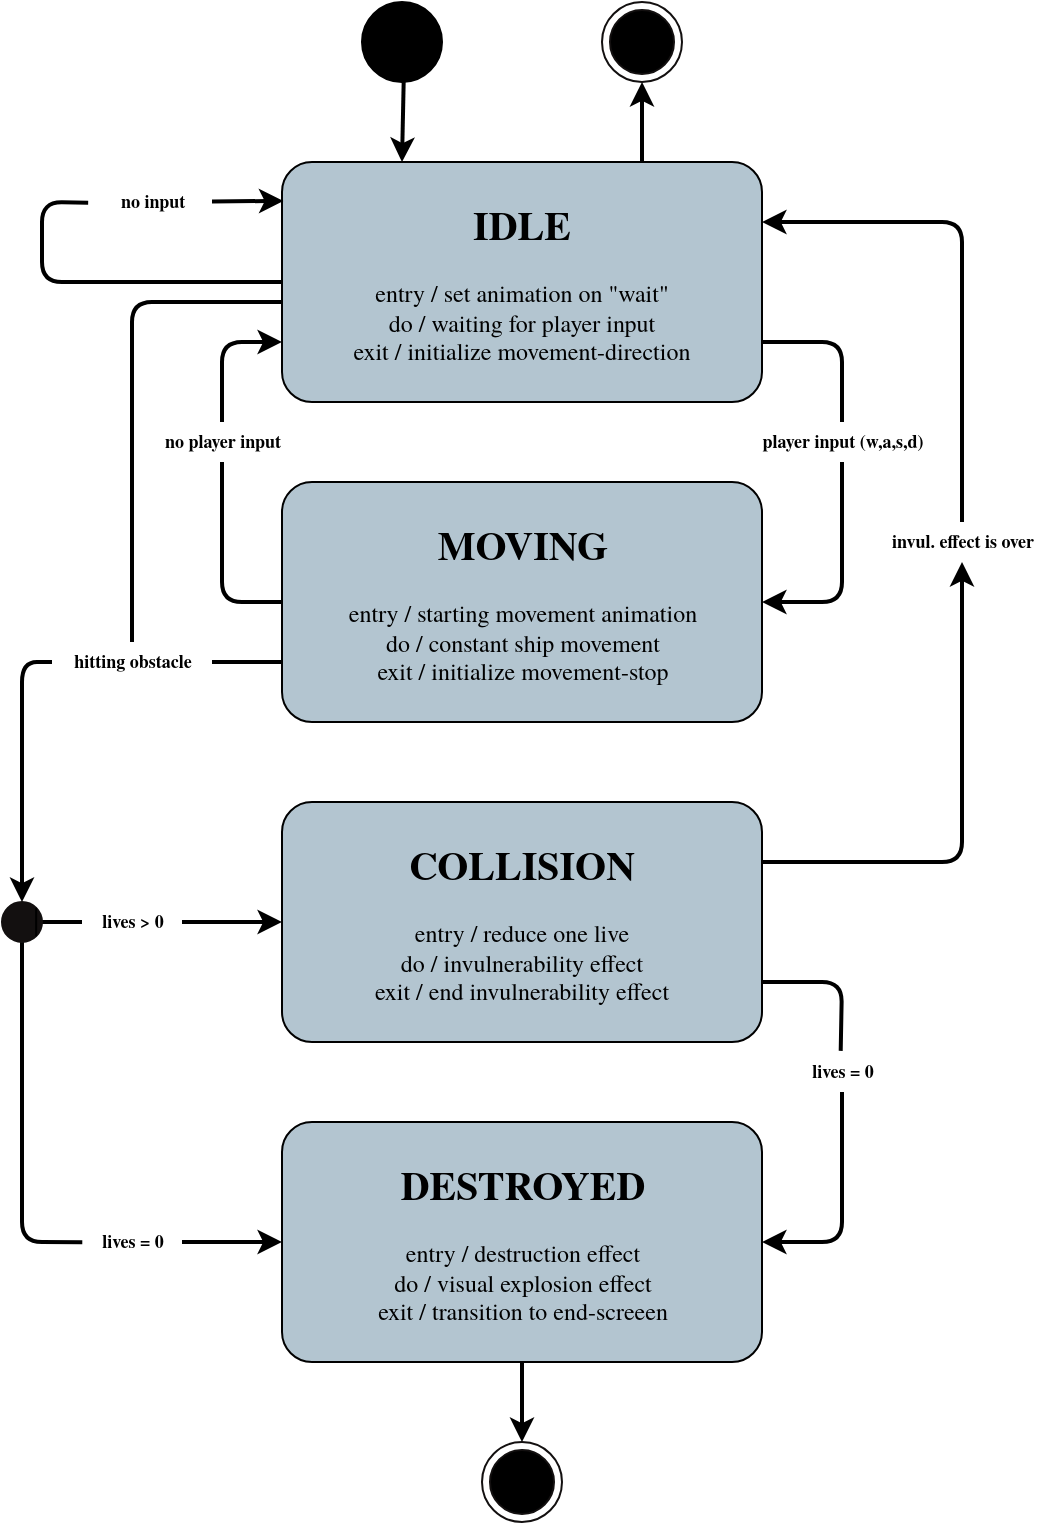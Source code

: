 <mxfile>
    <diagram id="CIDdsQOdTYAMo6lLeVWL" name="Seite-1">
        <mxGraphModel dx="1061" dy="699" grid="1" gridSize="10" guides="1" tooltips="1" connect="1" arrows="1" fold="1" page="1" pageScale="1" pageWidth="827" pageHeight="1169" background="#FFFFFF" math="0" shadow="0">
            <root>
                <mxCell id="0"/>
                <mxCell id="1" parent="0"/>
                <mxCell id="55" style="edgeStyle=none;html=1;exitX=0;exitY=0.5;exitDx=0;exitDy=0;entryX=-0.032;entryY=0.518;entryDx=0;entryDy=0;entryPerimeter=0;strokeColor=#000000;fontFamily=TeX Gyre Termes;fontSize=9;fontColor=#000000;endArrow=none;endFill=0;strokeWidth=2;" parent="1" source="2" target="54" edge="1">
                    <mxGeometry relative="1" as="geometry">
                        <Array as="points">
                            <mxPoint x="160" y="180"/>
                            <mxPoint x="160" y="140"/>
                        </Array>
                    </mxGeometry>
                </mxCell>
                <mxCell id="57" style="edgeStyle=none;html=1;strokeColor=#000000;fontFamily=TeX Gyre Termes;fontSize=9;fontColor=#000000;endArrow=none;endFill=0;strokeWidth=2;" parent="1" target="27" edge="1">
                    <mxGeometry relative="1" as="geometry">
                        <mxPoint x="280" y="190" as="sourcePoint"/>
                        <Array as="points">
                            <mxPoint x="205" y="190"/>
                        </Array>
                    </mxGeometry>
                </mxCell>
                <mxCell id="61" style="edgeStyle=none;html=1;strokeColor=#000000;strokeWidth=2;fontFamily=TeX Gyre Termes;fontSize=9;fontColor=#000000;endArrow=none;endFill=0;exitX=1;exitY=0.75;exitDx=0;exitDy=0;" parent="1" source="2" target="59" edge="1">
                    <mxGeometry relative="1" as="geometry">
                        <Array as="points">
                            <mxPoint x="560" y="210"/>
                        </Array>
                    </mxGeometry>
                </mxCell>
                <mxCell id="73" style="edgeStyle=none;html=1;exitX=0.75;exitY=0;exitDx=0;exitDy=0;entryX=0.5;entryY=1;entryDx=0;entryDy=0;strokeColor=#000000;strokeWidth=2;" parent="1" source="2" target="72" edge="1">
                    <mxGeometry relative="1" as="geometry"/>
                </mxCell>
                <mxCell id="2" value="&lt;b style=&quot;font-size: 20px;&quot;&gt;IDLE&lt;br&gt;&lt;/b&gt;&lt;br style=&quot;&quot;&gt;&lt;span style=&quot;&quot;&gt;entry / set animation on &quot;wait&quot;&lt;/span&gt;&lt;br style=&quot;&quot;&gt;&lt;span style=&quot;&quot;&gt;do / waiting for player input&lt;/span&gt;&lt;br style=&quot;&quot;&gt;&lt;span style=&quot;&quot;&gt;exit / initialize movement-direction&lt;/span&gt;" style="html=1;align=center;verticalAlign=middle;rounded=1;absoluteArcSize=1;arcSize=30;dashed=0;fillColor=#B3C5D0;fontColor=#000000;strokeColor=#000000;fontFamily=TeX Gyre Termes;whiteSpace=wrap;shadow=0;glass=0;" parent="1" vertex="1">
                    <mxGeometry x="280" y="120" width="240" height="120" as="geometry"/>
                </mxCell>
                <mxCell id="48" style="edgeStyle=none;html=1;exitX=0;exitY=0.75;exitDx=0;exitDy=0;strokeColor=#000000;fontFamily=TeX Gyre Termes;fontSize=9;fontColor=#000000;endArrow=none;endFill=0;strokeWidth=2;" parent="1" source="3" target="27" edge="1">
                    <mxGeometry relative="1" as="geometry"/>
                </mxCell>
                <mxCell id="70" style="edgeStyle=none;html=1;exitX=0;exitY=0.5;exitDx=0;exitDy=0;strokeColor=#000000;strokeWidth=2;fontFamily=TeX Gyre Termes;fontSize=9;fontColor=#000000;endArrow=none;endFill=0;" parent="1" source="3" target="69" edge="1">
                    <mxGeometry relative="1" as="geometry">
                        <Array as="points">
                            <mxPoint x="250" y="340"/>
                        </Array>
                    </mxGeometry>
                </mxCell>
                <mxCell id="3" value="&lt;b style=&quot;font-size: 20px;&quot;&gt;MOVING&lt;br&gt;&lt;/b&gt;&lt;br&gt;entry / starting movement animation&lt;br&gt;do / constant ship movement&lt;br&gt;exit / initialize movement-stop" style="html=1;align=center;verticalAlign=middle;rounded=1;absoluteArcSize=1;arcSize=30;dashed=0;fillColor=#B3C5D0;fontColor=#000000;strokeColor=#000000;fontFamily=TeX Gyre Termes;shadow=0;glass=0;" parent="1" vertex="1">
                    <mxGeometry x="280" y="280" width="240" height="120" as="geometry"/>
                </mxCell>
                <mxCell id="67" style="edgeStyle=none;html=1;exitX=1;exitY=0.75;exitDx=0;exitDy=0;entryX=0.487;entryY=-0.028;entryDx=0;entryDy=0;entryPerimeter=0;strokeColor=#000000;strokeWidth=2;fontFamily=TeX Gyre Termes;fontSize=9;fontColor=#000000;endArrow=none;endFill=0;" parent="1" source="4" target="66" edge="1">
                    <mxGeometry relative="1" as="geometry">
                        <Array as="points">
                            <mxPoint x="560" y="530"/>
                        </Array>
                    </mxGeometry>
                </mxCell>
                <mxCell id="77" style="edgeStyle=none;html=1;exitX=1;exitY=0.25;exitDx=0;exitDy=0;fontSize=9;fontFamily=TeX Gyre Termes;strokeColor=#000000;fontColor=#000000;strokeWidth=2;endFill=1;" edge="1" parent="1" source="4" target="75">
                    <mxGeometry relative="1" as="geometry">
                        <Array as="points">
                            <mxPoint x="620" y="470"/>
                        </Array>
                    </mxGeometry>
                </mxCell>
                <mxCell id="4" value="&lt;b&gt;&lt;font style=&quot;font-size: 20px;&quot;&gt;COLLISION&lt;/font&gt;&lt;/b&gt;&lt;b style=&quot;&quot;&gt;&lt;br&gt;&lt;/b&gt;&lt;br style=&quot;&quot;&gt;&lt;span style=&quot;&quot;&gt;entry / reduce one live&lt;/span&gt;&lt;br style=&quot;&quot;&gt;&lt;span style=&quot;&quot;&gt;do / invulnerability effect&lt;/span&gt;&lt;br style=&quot;&quot;&gt;&lt;span style=&quot;&quot;&gt;exit / end invulnerability effect&lt;/span&gt;" style="html=1;align=center;verticalAlign=middle;rounded=1;absoluteArcSize=1;arcSize=30;dashed=0;fillColor=#B3C5D0;fontColor=#000000;strokeColor=#000000;fontFamily=TeX Gyre Termes;whiteSpace=wrap;shadow=0;glass=0;" parent="1" vertex="1">
                    <mxGeometry x="280" y="440" width="240" height="120" as="geometry"/>
                </mxCell>
                <mxCell id="18" style="edgeStyle=none;html=1;entryX=0.5;entryY=0;entryDx=0;entryDy=0;strokeColor=#000000;fontFamily=TeX Gyre Termes;fontSize=20;fontColor=#000000;strokeWidth=2;" parent="1" source="5" target="9" edge="1">
                    <mxGeometry relative="1" as="geometry"/>
                </mxCell>
                <mxCell id="5" value="&lt;font style=&quot;font-size: 20px;&quot;&gt;&lt;b&gt;DESTROYED&lt;/b&gt;&lt;br&gt;&lt;/font&gt;&lt;br&gt;entry / destruction effect&lt;br&gt;do / visual explosion effect&lt;br&gt;exit / transition to end-screeen" style="html=1;align=center;verticalAlign=middle;rounded=1;absoluteArcSize=1;arcSize=30;dashed=0;fillColor=#B3C5D0;fontColor=#000000;strokeColor=#000000;fontFamily=TeX Gyre Termes;shadow=0;glass=0;" parent="1" vertex="1">
                    <mxGeometry x="280" y="600" width="240" height="120" as="geometry"/>
                </mxCell>
                <mxCell id="20" style="edgeStyle=none;html=1;entryX=0.25;entryY=0;entryDx=0;entryDy=0;strokeColor=#000000;fontFamily=TeX Gyre Termes;fontSize=20;fontColor=#000000;strokeWidth=2;" parent="1" source="6" target="2" edge="1">
                    <mxGeometry relative="1" as="geometry"/>
                </mxCell>
                <mxCell id="6" value="" style="ellipse;fillColor=strokeColor;strokeColor=#000000;" parent="1" vertex="1">
                    <mxGeometry x="320" y="40" width="40" height="40" as="geometry"/>
                </mxCell>
                <mxCell id="9" value="" style="ellipse;html=1;shape=endState;fillColor=#000000;strokeColor=#131010;" parent="1" vertex="1">
                    <mxGeometry x="380" y="760" width="40" height="40" as="geometry"/>
                </mxCell>
                <mxCell id="49" style="edgeStyle=none;html=1;entryX=0.5;entryY=0;entryDx=0;entryDy=0;strokeColor=#000000;fontFamily=TeX Gyre Termes;fontSize=9;fontColor=#000000;endArrow=classic;endFill=1;strokeWidth=2;" parent="1" source="27" target="33" edge="1">
                    <mxGeometry relative="1" as="geometry">
                        <Array as="points">
                            <mxPoint x="150" y="370"/>
                        </Array>
                    </mxGeometry>
                </mxCell>
                <mxCell id="27" value="&lt;font style=&quot;font-size: 9px;&quot;&gt;hitting obstacle&lt;/font&gt;" style="text;html=1;align=center;verticalAlign=middle;resizable=0;points=[];autosize=1;strokeColor=none;fillColor=none;fontSize=9;fontFamily=TeX Gyre Termes;fontColor=#000000;rotation=0;fontStyle=1" parent="1" vertex="1">
                    <mxGeometry x="165" y="360" width="80" height="20" as="geometry"/>
                </mxCell>
                <mxCell id="41" style="edgeStyle=none;html=1;entryX=0.003;entryY=0.509;entryDx=0;entryDy=0;entryPerimeter=0;strokeColor=#000000;fontFamily=TeX Gyre Termes;fontSize=10;fontColor=#000000;endArrow=none;endFill=0;strokeWidth=2;" parent="1" source="33" target="38" edge="1">
                    <mxGeometry relative="1" as="geometry">
                        <Array as="points">
                            <mxPoint x="150" y="660"/>
                        </Array>
                    </mxGeometry>
                </mxCell>
                <mxCell id="44" style="edgeStyle=none;html=1;strokeColor=#000000;fontFamily=TeX Gyre Termes;fontSize=10;fontColor=#000000;endArrow=none;endFill=0;strokeWidth=2;" parent="1" source="33" target="42" edge="1">
                    <mxGeometry relative="1" as="geometry"/>
                </mxCell>
                <mxCell id="33" value="" style="ellipse;fillColor=strokeColor;shadow=0;glass=0;sketch=0;strokeColor=#131010;fontFamily=TeX Gyre Termes;fontSize=10;fontColor=#000000;" parent="1" vertex="1">
                    <mxGeometry x="140" y="490" width="20" height="20" as="geometry"/>
                </mxCell>
                <mxCell id="34" style="edgeStyle=none;html=1;exitX=1;exitY=0;exitDx=0;exitDy=0;entryX=1;entryY=1;entryDx=0;entryDy=0;strokeColor=#000000;fontFamily=TeX Gyre Termes;fontSize=10;fontColor=#000000;endArrow=none;endFill=0;" parent="1" source="33" target="33" edge="1">
                    <mxGeometry relative="1" as="geometry"/>
                </mxCell>
                <mxCell id="40" style="edgeStyle=none;html=1;entryX=0;entryY=0.5;entryDx=0;entryDy=0;strokeColor=#000000;fontFamily=TeX Gyre Termes;fontSize=10;fontColor=#000000;endArrow=classic;endFill=1;strokeWidth=2;" parent="1" source="38" target="5" edge="1">
                    <mxGeometry relative="1" as="geometry"/>
                </mxCell>
                <mxCell id="38" value="lives = 0" style="text;html=1;align=center;verticalAlign=middle;resizable=0;points=[];autosize=1;strokeColor=none;fillColor=none;fontSize=9;fontFamily=TeX Gyre Termes;fontColor=#000000;fontStyle=1" parent="1" vertex="1">
                    <mxGeometry x="180" y="650" width="50" height="20" as="geometry"/>
                </mxCell>
                <mxCell id="43" style="edgeStyle=none;html=1;strokeColor=#000000;fontFamily=TeX Gyre Termes;fontSize=10;fontColor=#000000;endArrow=classic;endFill=1;strokeWidth=2;" parent="1" source="42" target="4" edge="1">
                    <mxGeometry relative="1" as="geometry"/>
                </mxCell>
                <mxCell id="42" value="lives &amp;gt; 0" style="text;html=1;align=center;verticalAlign=middle;resizable=0;points=[];autosize=1;strokeColor=none;fillColor=none;fontSize=9;fontFamily=TeX Gyre Termes;fontColor=#000000;fontStyle=1" parent="1" vertex="1">
                    <mxGeometry x="180" y="490" width="50" height="20" as="geometry"/>
                </mxCell>
                <mxCell id="56" style="edgeStyle=none;html=1;entryX=0.003;entryY=0.162;entryDx=0;entryDy=0;entryPerimeter=0;strokeColor=#000000;fontFamily=TeX Gyre Termes;fontSize=9;fontColor=#000000;endArrow=classic;endFill=1;strokeWidth=2;" parent="1" source="54" target="2" edge="1">
                    <mxGeometry relative="1" as="geometry"/>
                </mxCell>
                <mxCell id="54" value="&lt;b&gt;no input&lt;/b&gt;" style="text;html=1;align=center;verticalAlign=middle;resizable=0;points=[];autosize=1;strokeColor=none;fillColor=none;fontSize=9;fontFamily=TeX Gyre Termes;fontColor=#000000;rotation=0;" parent="1" vertex="1">
                    <mxGeometry x="185" y="130" width="60" height="20" as="geometry"/>
                </mxCell>
                <mxCell id="62" style="edgeStyle=none;html=1;entryX=1;entryY=0.5;entryDx=0;entryDy=0;strokeColor=#000000;strokeWidth=2;fontFamily=TeX Gyre Termes;fontSize=9;fontColor=#000000;endArrow=classic;endFill=1;" parent="1" source="59" target="3" edge="1">
                    <mxGeometry relative="1" as="geometry">
                        <Array as="points">
                            <mxPoint x="560" y="340"/>
                        </Array>
                    </mxGeometry>
                </mxCell>
                <mxCell id="59" value="&lt;span style=&quot;font-size: 9px;&quot;&gt;player input (w,a,s,d)&lt;/span&gt;" style="text;html=1;align=center;verticalAlign=middle;resizable=0;points=[];autosize=1;strokeColor=none;fillColor=none;fontSize=9;fontFamily=TeX Gyre Termes;fontColor=#000000;fontStyle=1" parent="1" vertex="1">
                    <mxGeometry x="510" y="250" width="100" height="20" as="geometry"/>
                </mxCell>
                <mxCell id="68" style="edgeStyle=none;html=1;entryX=1;entryY=0.5;entryDx=0;entryDy=0;strokeColor=#000000;strokeWidth=2;fontFamily=TeX Gyre Termes;fontSize=9;fontColor=#000000;endArrow=classic;endFill=1;" parent="1" source="66" target="5" edge="1">
                    <mxGeometry relative="1" as="geometry">
                        <Array as="points">
                            <mxPoint x="560" y="660"/>
                        </Array>
                    </mxGeometry>
                </mxCell>
                <mxCell id="66" value="lives = 0" style="text;html=1;align=center;verticalAlign=middle;resizable=0;points=[];autosize=1;strokeColor=none;fillColor=none;fontSize=9;fontFamily=TeX Gyre Termes;fontColor=#000000;fontStyle=1" parent="1" vertex="1">
                    <mxGeometry x="535" y="565" width="50" height="20" as="geometry"/>
                </mxCell>
                <mxCell id="71" style="edgeStyle=none;html=1;entryX=0;entryY=0.75;entryDx=0;entryDy=0;strokeColor=#000000;strokeWidth=2;fontFamily=TeX Gyre Termes;fontSize=9;fontColor=#000000;endArrow=classic;endFill=1;" parent="1" source="69" target="2" edge="1">
                    <mxGeometry relative="1" as="geometry">
                        <Array as="points">
                            <mxPoint x="250" y="210"/>
                        </Array>
                    </mxGeometry>
                </mxCell>
                <mxCell id="69" value="&lt;span style=&quot;font-size: 9px;&quot;&gt;no player input&lt;/span&gt;" style="text;html=1;align=center;verticalAlign=middle;resizable=0;points=[];autosize=1;strokeColor=none;fillColor=none;fontSize=9;fontFamily=TeX Gyre Termes;fontColor=#000000;fontStyle=1" parent="1" vertex="1">
                    <mxGeometry x="210" y="250" width="80" height="20" as="geometry"/>
                </mxCell>
                <mxCell id="72" value="" style="ellipse;html=1;shape=endState;fillColor=#000000;strokeColor=#131010;" parent="1" vertex="1">
                    <mxGeometry x="440" y="40" width="40" height="40" as="geometry"/>
                </mxCell>
                <mxCell id="78" style="edgeStyle=none;html=1;entryX=1;entryY=0.25;entryDx=0;entryDy=0;fontSize=9;fontFamily=TeX Gyre Termes;strokeColor=#000000;fontColor=#000000;strokeWidth=2;endFill=1;" edge="1" parent="1" source="75" target="2">
                    <mxGeometry relative="1" as="geometry">
                        <Array as="points">
                            <mxPoint x="620" y="150"/>
                        </Array>
                    </mxGeometry>
                </mxCell>
                <mxCell id="75" value="&lt;span style=&quot;font-size: 9px;&quot;&gt;invul. effect is over&lt;/span&gt;" style="text;html=1;align=center;verticalAlign=middle;resizable=0;points=[];autosize=1;strokeColor=none;fillColor=none;fontSize=9;fontFamily=TeX Gyre Termes;fontColor=#000000;fontStyle=1" vertex="1" parent="1">
                    <mxGeometry x="570" y="300" width="100" height="20" as="geometry"/>
                </mxCell>
            </root>
        </mxGraphModel>
    </diagram>
</mxfile>